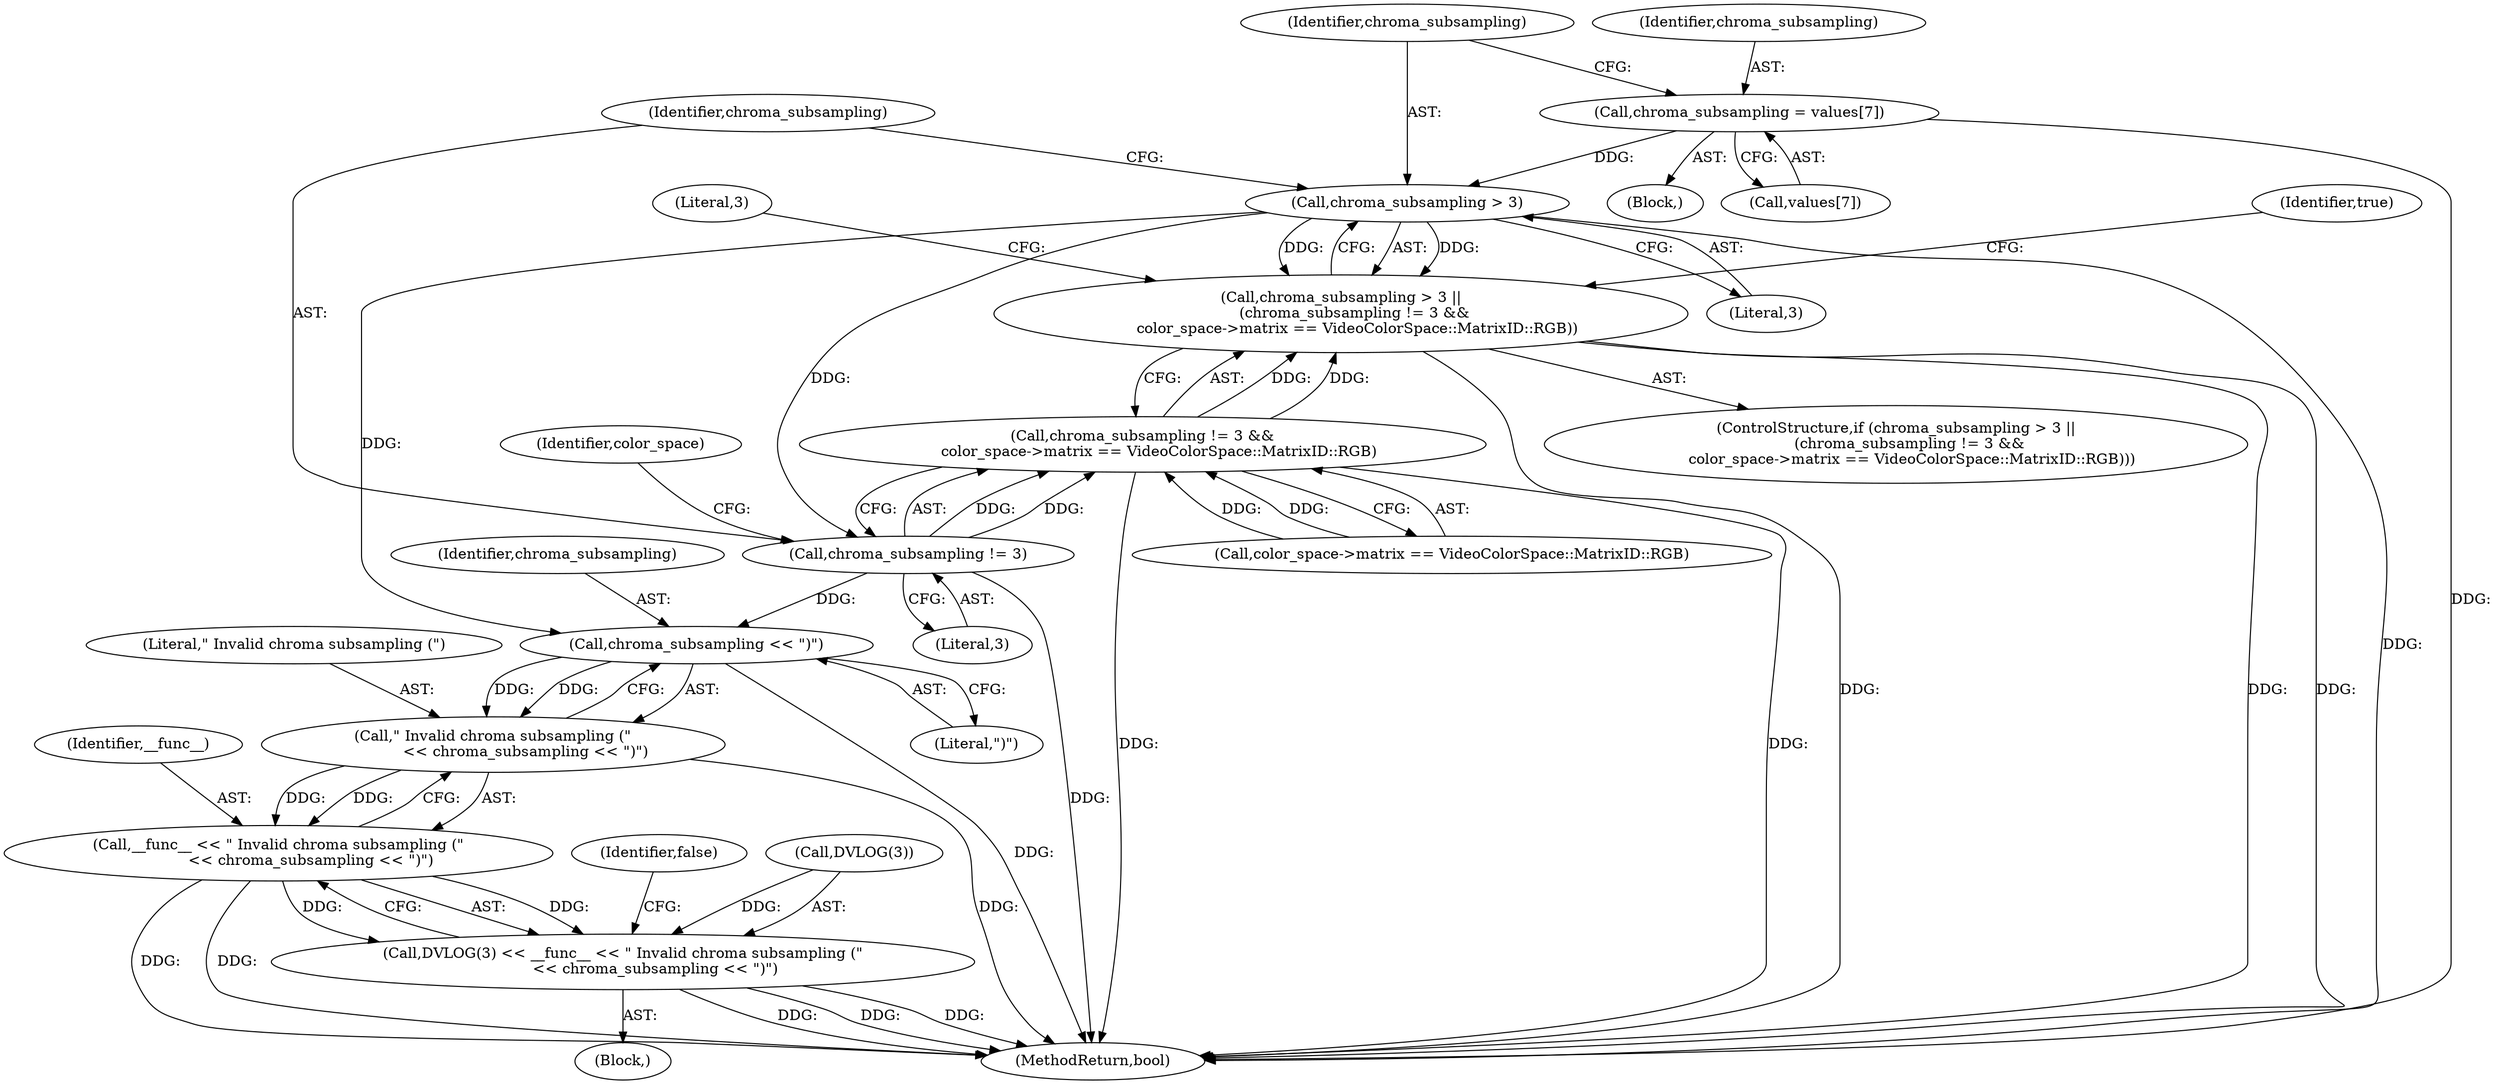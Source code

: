 digraph "0_Chrome_2fb4f2c9c461551d43fdfa28ef4c960da81a47dd_6@array" {
"1000489" [label="(Call,chroma_subsampling = values[7])"];
"1000496" [label="(Call,chroma_subsampling > 3)"];
"1000495" [label="(Call,chroma_subsampling > 3 ||\n      (chroma_subsampling != 3 &&\n       color_space->matrix == VideoColorSpace::MatrixID::RGB))"];
"1000500" [label="(Call,chroma_subsampling != 3)"];
"1000499" [label="(Call,chroma_subsampling != 3 &&\n       color_space->matrix == VideoColorSpace::MatrixID::RGB)"];
"1000516" [label="(Call,chroma_subsampling << \")\")"];
"1000514" [label="(Call,\" Invalid chroma subsampling (\"\n              << chroma_subsampling << \")\")"];
"1000512" [label="(Call,__func__ << \" Invalid chroma subsampling (\"\n              << chroma_subsampling << \")\")"];
"1000509" [label="(Call,DVLOG(3) << __func__ << \" Invalid chroma subsampling (\"\n              << chroma_subsampling << \")\")"];
"1000498" [label="(Literal,3)"];
"1000513" [label="(Identifier,__func__)"];
"1000509" [label="(Call,DVLOG(3) << __func__ << \" Invalid chroma subsampling (\"\n              << chroma_subsampling << \")\")"];
"1000502" [label="(Literal,3)"];
"1000520" [label="(Identifier,false)"];
"1000496" [label="(Call,chroma_subsampling > 3)"];
"1000517" [label="(Identifier,chroma_subsampling)"];
"1000495" [label="(Call,chroma_subsampling > 3 ||\n      (chroma_subsampling != 3 &&\n       color_space->matrix == VideoColorSpace::MatrixID::RGB))"];
"1000508" [label="(Block,)"];
"1000522" [label="(Identifier,true)"];
"1000516" [label="(Call,chroma_subsampling << \")\")"];
"1000510" [label="(Call,DVLOG(3))"];
"1000489" [label="(Call,chroma_subsampling = values[7])"];
"1000105" [label="(Block,)"];
"1000512" [label="(Call,__func__ << \" Invalid chroma subsampling (\"\n              << chroma_subsampling << \")\")"];
"1000494" [label="(ControlStructure,if (chroma_subsampling > 3 ||\n      (chroma_subsampling != 3 &&\n       color_space->matrix == VideoColorSpace::MatrixID::RGB)))"];
"1000515" [label="(Literal,\" Invalid chroma subsampling (\")"];
"1000503" [label="(Call,color_space->matrix == VideoColorSpace::MatrixID::RGB)"];
"1000491" [label="(Call,values[7])"];
"1000490" [label="(Identifier,chroma_subsampling)"];
"1000501" [label="(Identifier,chroma_subsampling)"];
"1000518" [label="(Literal,\")\")"];
"1000497" [label="(Identifier,chroma_subsampling)"];
"1000514" [label="(Call,\" Invalid chroma subsampling (\"\n              << chroma_subsampling << \")\")"];
"1000500" [label="(Call,chroma_subsampling != 3)"];
"1000523" [label="(MethodReturn,bool)"];
"1000505" [label="(Identifier,color_space)"];
"1000499" [label="(Call,chroma_subsampling != 3 &&\n       color_space->matrix == VideoColorSpace::MatrixID::RGB)"];
"1000511" [label="(Literal,3)"];
"1000489" -> "1000105"  [label="AST: "];
"1000489" -> "1000491"  [label="CFG: "];
"1000490" -> "1000489"  [label="AST: "];
"1000491" -> "1000489"  [label="AST: "];
"1000497" -> "1000489"  [label="CFG: "];
"1000489" -> "1000523"  [label="DDG: "];
"1000489" -> "1000496"  [label="DDG: "];
"1000496" -> "1000495"  [label="AST: "];
"1000496" -> "1000498"  [label="CFG: "];
"1000497" -> "1000496"  [label="AST: "];
"1000498" -> "1000496"  [label="AST: "];
"1000501" -> "1000496"  [label="CFG: "];
"1000495" -> "1000496"  [label="CFG: "];
"1000496" -> "1000523"  [label="DDG: "];
"1000496" -> "1000495"  [label="DDG: "];
"1000496" -> "1000495"  [label="DDG: "];
"1000496" -> "1000500"  [label="DDG: "];
"1000496" -> "1000516"  [label="DDG: "];
"1000495" -> "1000494"  [label="AST: "];
"1000495" -> "1000499"  [label="CFG: "];
"1000499" -> "1000495"  [label="AST: "];
"1000511" -> "1000495"  [label="CFG: "];
"1000522" -> "1000495"  [label="CFG: "];
"1000495" -> "1000523"  [label="DDG: "];
"1000495" -> "1000523"  [label="DDG: "];
"1000495" -> "1000523"  [label="DDG: "];
"1000499" -> "1000495"  [label="DDG: "];
"1000499" -> "1000495"  [label="DDG: "];
"1000500" -> "1000499"  [label="AST: "];
"1000500" -> "1000502"  [label="CFG: "];
"1000501" -> "1000500"  [label="AST: "];
"1000502" -> "1000500"  [label="AST: "];
"1000505" -> "1000500"  [label="CFG: "];
"1000499" -> "1000500"  [label="CFG: "];
"1000500" -> "1000523"  [label="DDG: "];
"1000500" -> "1000499"  [label="DDG: "];
"1000500" -> "1000499"  [label="DDG: "];
"1000500" -> "1000516"  [label="DDG: "];
"1000499" -> "1000503"  [label="CFG: "];
"1000503" -> "1000499"  [label="AST: "];
"1000499" -> "1000523"  [label="DDG: "];
"1000499" -> "1000523"  [label="DDG: "];
"1000503" -> "1000499"  [label="DDG: "];
"1000503" -> "1000499"  [label="DDG: "];
"1000516" -> "1000514"  [label="AST: "];
"1000516" -> "1000518"  [label="CFG: "];
"1000517" -> "1000516"  [label="AST: "];
"1000518" -> "1000516"  [label="AST: "];
"1000514" -> "1000516"  [label="CFG: "];
"1000516" -> "1000523"  [label="DDG: "];
"1000516" -> "1000514"  [label="DDG: "];
"1000516" -> "1000514"  [label="DDG: "];
"1000514" -> "1000512"  [label="AST: "];
"1000515" -> "1000514"  [label="AST: "];
"1000512" -> "1000514"  [label="CFG: "];
"1000514" -> "1000523"  [label="DDG: "];
"1000514" -> "1000512"  [label="DDG: "];
"1000514" -> "1000512"  [label="DDG: "];
"1000512" -> "1000509"  [label="AST: "];
"1000513" -> "1000512"  [label="AST: "];
"1000509" -> "1000512"  [label="CFG: "];
"1000512" -> "1000523"  [label="DDG: "];
"1000512" -> "1000523"  [label="DDG: "];
"1000512" -> "1000509"  [label="DDG: "];
"1000512" -> "1000509"  [label="DDG: "];
"1000509" -> "1000508"  [label="AST: "];
"1000510" -> "1000509"  [label="AST: "];
"1000520" -> "1000509"  [label="CFG: "];
"1000509" -> "1000523"  [label="DDG: "];
"1000509" -> "1000523"  [label="DDG: "];
"1000509" -> "1000523"  [label="DDG: "];
"1000510" -> "1000509"  [label="DDG: "];
}
